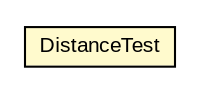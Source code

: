 #!/usr/local/bin/dot
#
# Class diagram 
# Generated by UMLGraph version R5_6-24-gf6e263 (http://www.umlgraph.org/)
#

digraph G {
	edge [fontname="arial",fontsize=10,labelfontname="arial",labelfontsize=10];
	node [fontname="arial",fontsize=10,shape=plaintext];
	nodesep=0.25;
	ranksep=0.5;
	// org.osmdroid.util.DistanceTest
	c74064 [label=<<table title="org.osmdroid.util.DistanceTest" border="0" cellborder="1" cellspacing="0" cellpadding="2" port="p" bgcolor="lemonChiffon" href="./DistanceTest.html">
		<tr><td><table border="0" cellspacing="0" cellpadding="1">
<tr><td align="center" balign="center"> DistanceTest </td></tr>
		</table></td></tr>
		</table>>, URL="./DistanceTest.html", fontname="arial", fontcolor="black", fontsize=10.0];
}

